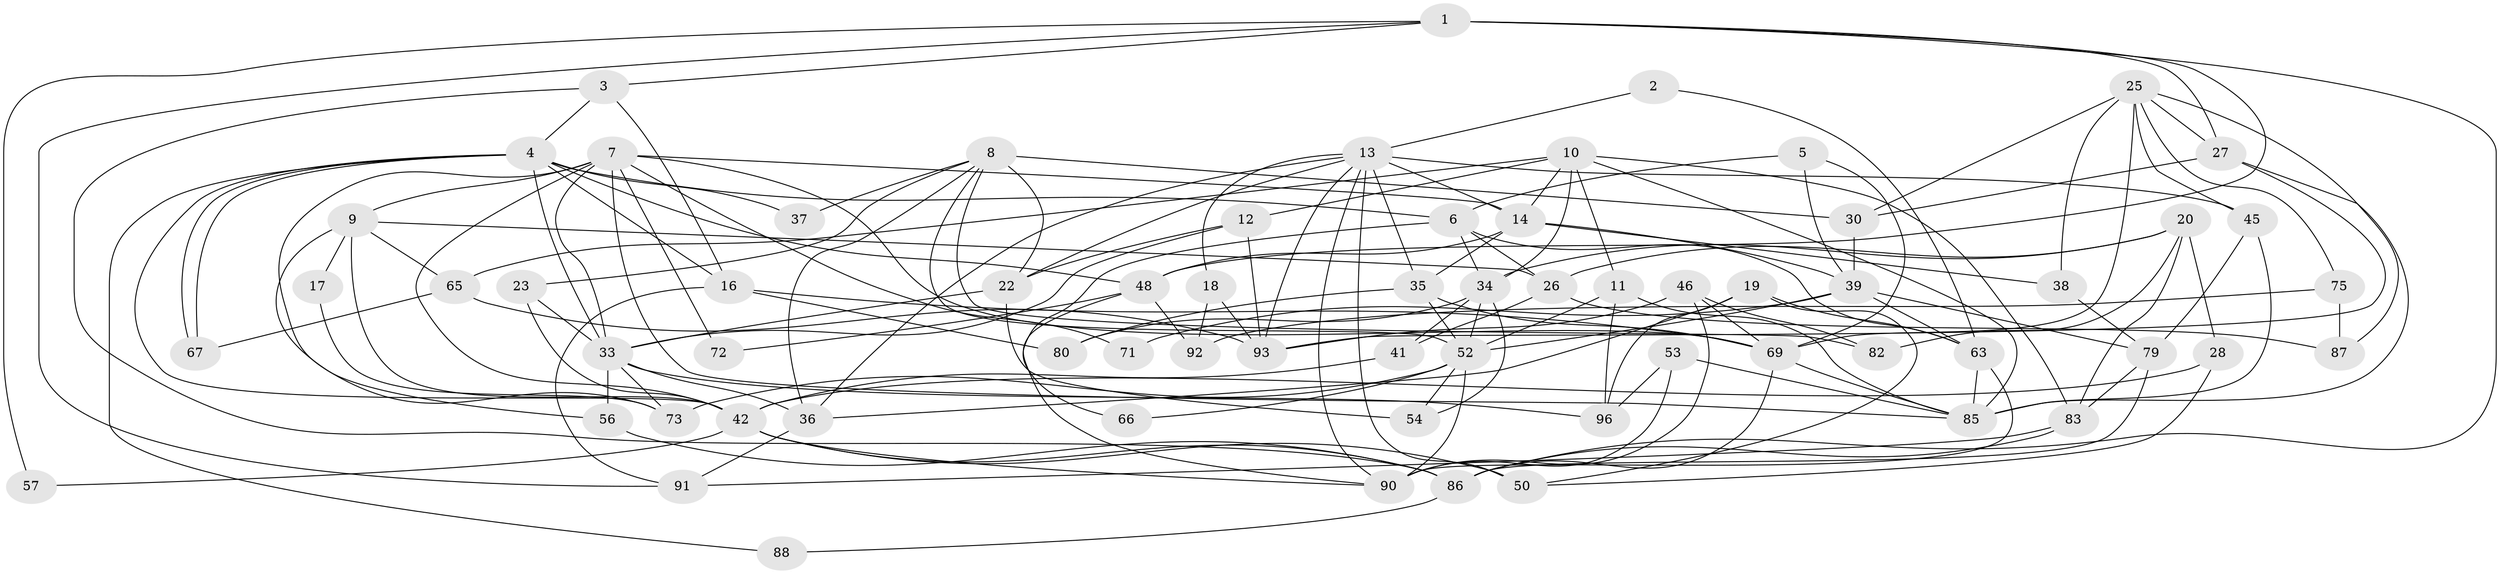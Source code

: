 // original degree distribution, {4: 0.2828282828282828, 2: 0.1111111111111111, 3: 0.30303030303030304, 5: 0.1414141414141414, 6: 0.10101010101010101, 7: 0.06060606060606061}
// Generated by graph-tools (version 1.1) at 2025/11/02/27/25 16:11:22]
// undirected, 66 vertices, 160 edges
graph export_dot {
graph [start="1"]
  node [color=gray90,style=filled];
  1 [super="+31"];
  2;
  3 [super="+62"];
  4 [super="+97"];
  5;
  6 [super="+32"];
  7 [super="+24"];
  8 [super="+15"];
  9 [super="+47"];
  10 [super="+21"];
  11;
  12;
  13 [super="+89"];
  14 [super="+40"];
  16 [super="+70"];
  17;
  18;
  19;
  20 [super="+44"];
  22 [super="+76"];
  23;
  25 [super="+29"];
  26 [super="+51"];
  27;
  28;
  30 [super="+49"];
  33 [super="+68"];
  34 [super="+43"];
  35 [super="+81"];
  36 [super="+60"];
  37;
  38;
  39 [super="+64"];
  41;
  42 [super="+55"];
  45;
  46 [super="+74"];
  48 [super="+59"];
  50 [super="+58"];
  52 [super="+61"];
  53;
  54;
  56;
  57;
  63 [super="+95"];
  65 [super="+78"];
  66;
  67;
  69 [super="+84"];
  71;
  72;
  73 [super="+77"];
  75;
  79;
  80;
  82;
  83;
  85 [super="+94"];
  86 [super="+99"];
  87;
  88;
  90 [super="+98"];
  91;
  92;
  93;
  96;
  1 -- 91;
  1 -- 86;
  1 -- 57;
  1 -- 27;
  1 -- 48;
  1 -- 3;
  2 -- 13;
  2 -- 63;
  3 -- 16;
  3 -- 4;
  3 -- 86;
  4 -- 67;
  4 -- 67;
  4 -- 16;
  4 -- 42;
  4 -- 33;
  4 -- 37;
  4 -- 6;
  4 -- 88;
  4 -- 48;
  5 -- 69;
  5 -- 6;
  5 -- 39;
  6 -- 26;
  6 -- 66;
  6 -- 63;
  6 -- 34;
  7 -- 14 [weight=2];
  7 -- 69;
  7 -- 73;
  7 -- 42;
  7 -- 33;
  7 -- 85;
  7 -- 71;
  7 -- 72;
  7 -- 9;
  8 -- 23;
  8 -- 82;
  8 -- 22;
  8 -- 36;
  8 -- 37;
  8 -- 52;
  8 -- 30;
  9 -- 56;
  9 -- 17;
  9 -- 42;
  9 -- 65;
  9 -- 26;
  10 -- 83;
  10 -- 12;
  10 -- 85;
  10 -- 11;
  10 -- 14;
  10 -- 65;
  10 -- 34;
  11 -- 96;
  11 -- 85;
  11 -- 52;
  12 -- 93;
  12 -- 22;
  12 -- 33;
  13 -- 22;
  13 -- 36;
  13 -- 45;
  13 -- 93;
  13 -- 18;
  13 -- 35;
  13 -- 50 [weight=2];
  13 -- 14;
  13 -- 90;
  14 -- 39;
  14 -- 38;
  14 -- 48;
  14 -- 35;
  16 -- 69;
  16 -- 91;
  16 -- 80;
  17 -- 73;
  18 -- 93;
  18 -- 92;
  19 -- 96;
  19 -- 63;
  19 -- 36;
  19 -- 50;
  20 -- 28;
  20 -- 82;
  20 -- 26;
  20 -- 34;
  20 -- 83;
  22 -- 33;
  22 -- 54;
  23 -- 33;
  23 -- 42;
  25 -- 69;
  25 -- 38;
  25 -- 87;
  25 -- 75;
  25 -- 27;
  25 -- 45;
  25 -- 30;
  26 -- 87;
  26 -- 41;
  27 -- 93;
  27 -- 85;
  27 -- 30;
  28 -- 50;
  28 -- 42;
  30 -- 39;
  33 -- 96;
  33 -- 56;
  33 -- 73;
  33 -- 36;
  34 -- 41;
  34 -- 52;
  34 -- 80;
  34 -- 54;
  35 -- 69;
  35 -- 80;
  35 -- 52;
  36 -- 91;
  38 -- 79;
  39 -- 79;
  39 -- 63;
  39 -- 52;
  39 -- 71;
  41 -- 42;
  42 -- 57;
  42 -- 86;
  42 -- 90;
  42 -- 50;
  45 -- 79;
  45 -- 85;
  46 -- 82;
  46 -- 93;
  46 -- 90;
  46 -- 69;
  48 -- 72;
  48 -- 90;
  48 -- 92;
  52 -- 54;
  52 -- 66;
  52 -- 73;
  52 -- 90;
  53 -- 96;
  53 -- 85;
  53 -- 90;
  56 -- 86;
  63 -- 85;
  63 -- 90;
  65 -- 93;
  65 -- 67;
  69 -- 85;
  69 -- 86;
  75 -- 92;
  75 -- 87;
  79 -- 83;
  79 -- 86;
  83 -- 91;
  83 -- 86;
  86 -- 88;
}

